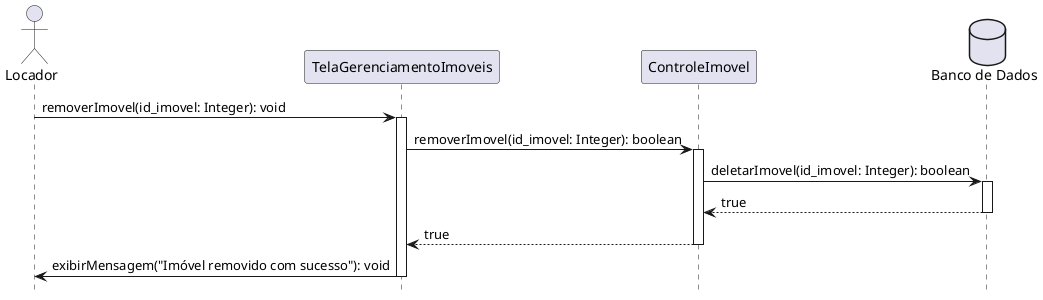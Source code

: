 @startuml "Remover Imóvel"
hide footbox

actor Locador as locador
participant "TelaGerenciamentoImoveis" as tela_gerenciamento
participant "ControleImovel" as controle_imoveis
database "Banco de Dados" as bd

locador -> tela_gerenciamento: removerImovel(id_imovel: Integer): void
activate tela_gerenciamento
tela_gerenciamento -> controle_imoveis: removerImovel(id_imovel: Integer): boolean
activate controle_imoveis

controle_imoveis -> bd: deletarImovel(id_imovel: Integer): boolean
activate bd
bd --> controle_imoveis: true
deactivate bd

controle_imoveis --> tela_gerenciamento: true
deactivate controle_imoveis

tela_gerenciamento -> locador: exibirMensagem("Imóvel removido com sucesso"): void
deactivate tela_gerenciamento

@enduml
